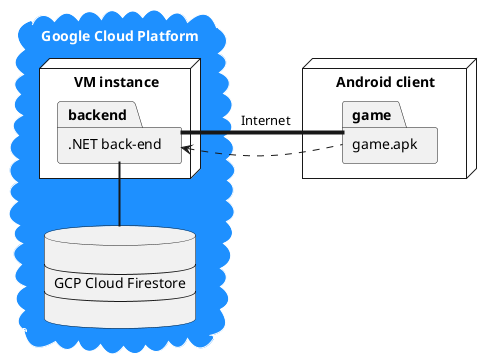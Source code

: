 @startuml
'https://plantuml.com/deployment-diagram

node "Android client" {
    package game as "game.apk"
}

cloud "Google Cloud Platform" #DodgerBlue;line:White;text:White {
    node "VM instance" #White {
        package backend [
            .NET back-end
        ]
    }

    database firestore [

----
GCP Cloud Firestore
----

    ]

    backend -[thickness=2]- firestore
}

backend -[thickness=4]right- game : "            Internet          "
backend <.right. game : "             "

@enduml